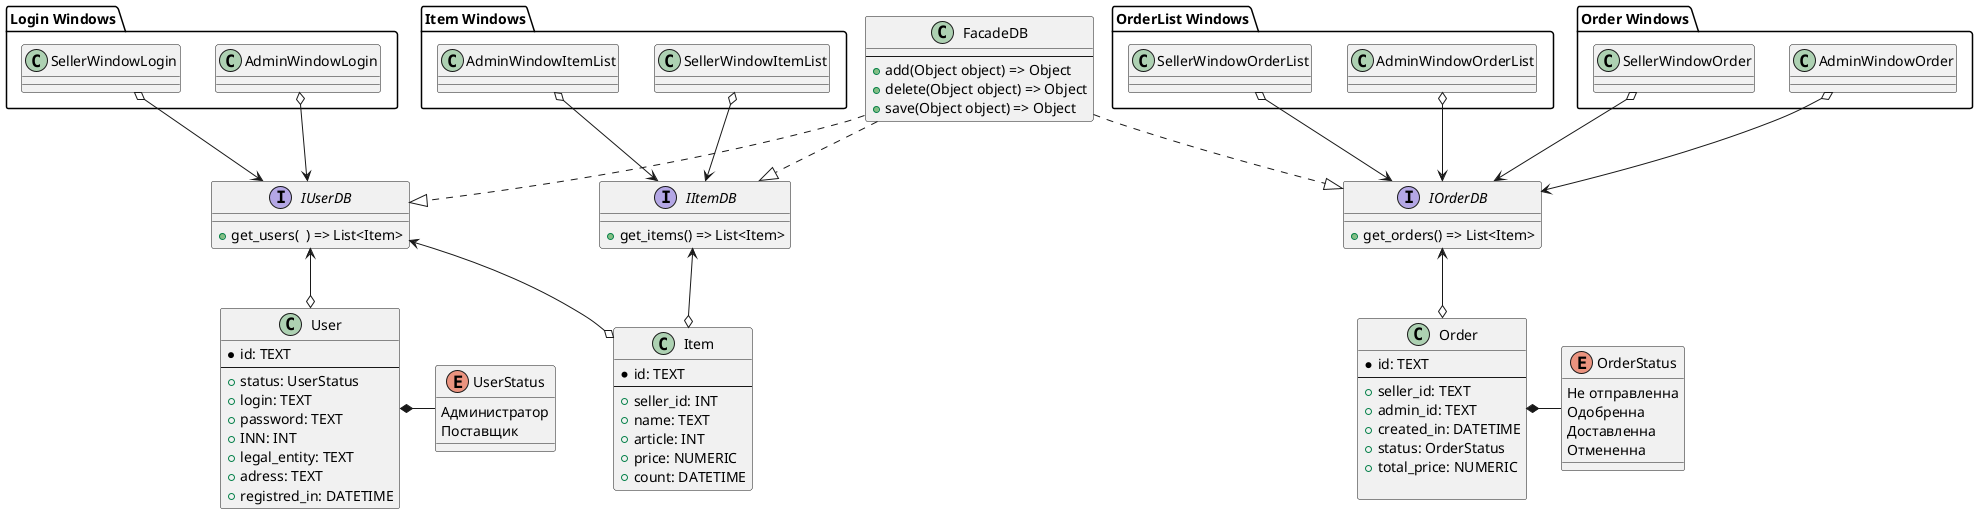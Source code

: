 @startuml Диаграмма классов
 
class FacadeDB{
  --
  + add(Object object) => Object
  + delete(Object object) => Object
  + save(Object object) => Object
}
 
interface IUserDB {
  + get_users(  ) => List<Item>

}
 
interface IItemDB {
  
  + get_items() => List<Item>
}
 
interface IOrderDB {

  + get_orders() => List<Item>

}
 
FacadeDB ..|> IUserDB
FacadeDB ..|> IItemDB
FacadeDB ..|> IOrderDB
 
IUserDB <--o User

IUserDB <--o Item
IItemDB <--o Item
IOrderDB <--o Order
 



class User {
  * id: TEXT
  --
  + status: UserStatus
  + login: TEXT
  + password: TEXT
  + INN: INT
  + legal_entity: TEXT
  + adress: TEXT
  + registred_in: DATETIME
}

enum UserStatus {
  Администратор
  Поставщик
}
 
User *- UserStatus

class Item {
  * id: TEXT
  --
  + seller_id: INT
  + name: TEXT
  + article: INT
  + price: NUMERIC
  + count: DATETIME
}
 
class Order {
  * id: TEXT
  --
  + seller_id: TEXT
  + admin_id: TEXT
  + created_in: DATETIME
  + status: OrderStatus
  + total_price: NUMERIC
  
}
 
enum OrderStatus {
  Не отправленна
  Одобренна
  Доставленна
  Отмененна
}
 
Order *- OrderStatus 
package "Item Windows" {
SellerWindowItemList o--> IItemDB
AdminWindowItemList o--> IItemDB
}
package "Order Windows" {
AdminWindowOrder o--> IOrderDB
SellerWindowOrder o--> IOrderDB
}

package "Login Windows" {
AdminWindowLogin o--> IUserDB
SellerWindowLogin o--> IUserDB
}



package "OrderList Windows" {
AdminWindowOrderList o--> IOrderDB
SellerWindowOrderList o--> IOrderDB
}


 
@enduml
 